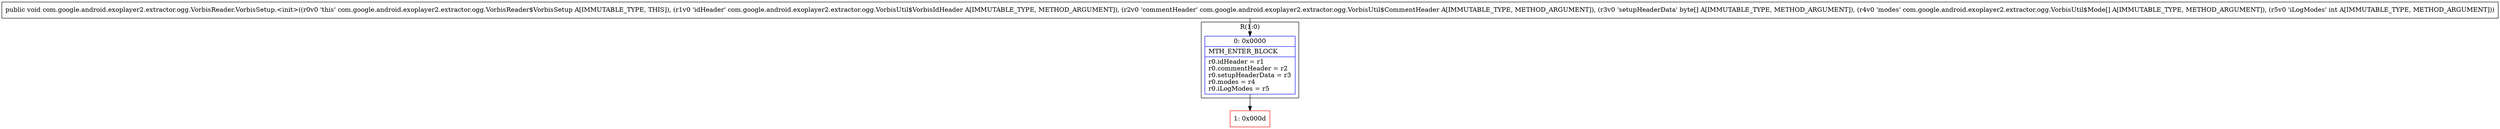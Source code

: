 digraph "CFG forcom.google.android.exoplayer2.extractor.ogg.VorbisReader.VorbisSetup.\<init\>(Lcom\/google\/android\/exoplayer2\/extractor\/ogg\/VorbisUtil$VorbisIdHeader;Lcom\/google\/android\/exoplayer2\/extractor\/ogg\/VorbisUtil$CommentHeader;[B[Lcom\/google\/android\/exoplayer2\/extractor\/ogg\/VorbisUtil$Mode;I)V" {
subgraph cluster_Region_412733498 {
label = "R(1:0)";
node [shape=record,color=blue];
Node_0 [shape=record,label="{0\:\ 0x0000|MTH_ENTER_BLOCK\l|r0.idHeader = r1\lr0.commentHeader = r2\lr0.setupHeaderData = r3\lr0.modes = r4\lr0.iLogModes = r5\l}"];
}
Node_1 [shape=record,color=red,label="{1\:\ 0x000d}"];
MethodNode[shape=record,label="{public void com.google.android.exoplayer2.extractor.ogg.VorbisReader.VorbisSetup.\<init\>((r0v0 'this' com.google.android.exoplayer2.extractor.ogg.VorbisReader$VorbisSetup A[IMMUTABLE_TYPE, THIS]), (r1v0 'idHeader' com.google.android.exoplayer2.extractor.ogg.VorbisUtil$VorbisIdHeader A[IMMUTABLE_TYPE, METHOD_ARGUMENT]), (r2v0 'commentHeader' com.google.android.exoplayer2.extractor.ogg.VorbisUtil$CommentHeader A[IMMUTABLE_TYPE, METHOD_ARGUMENT]), (r3v0 'setupHeaderData' byte[] A[IMMUTABLE_TYPE, METHOD_ARGUMENT]), (r4v0 'modes' com.google.android.exoplayer2.extractor.ogg.VorbisUtil$Mode[] A[IMMUTABLE_TYPE, METHOD_ARGUMENT]), (r5v0 'iLogModes' int A[IMMUTABLE_TYPE, METHOD_ARGUMENT])) }"];
MethodNode -> Node_0;
Node_0 -> Node_1;
}

